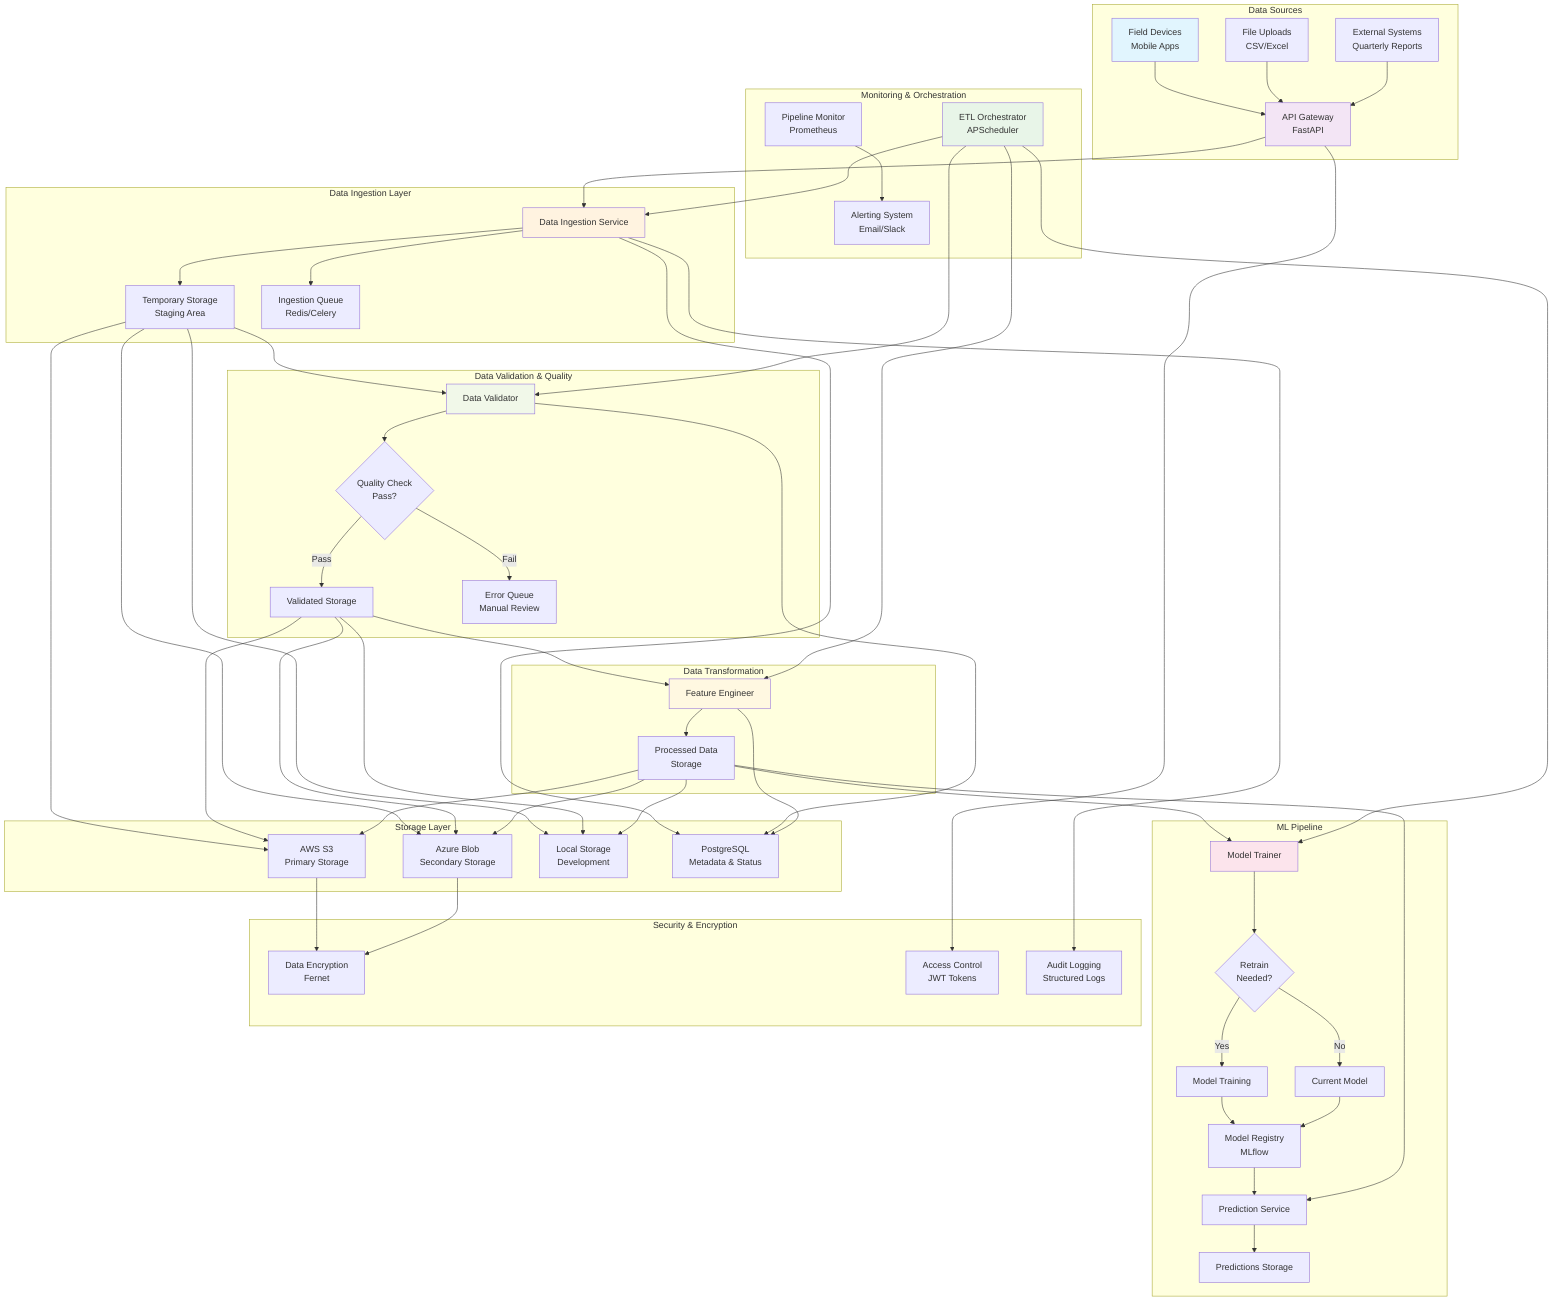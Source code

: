 graph TB
    subgraph "Data Sources"
        A[Field Devices<br/>Mobile Apps] --> B[API Gateway<br/>FastAPI]
        C[File Uploads<br/>CSV/Excel] --> B
        D[External Systems<br/>Quarterly Reports] --> B
    end

    subgraph "Data Ingestion Layer"
        B --> E[Data Ingestion Service]
        E --> F[Temporary Storage<br/>Staging Area]
        E --> G[Ingestion Queue<br/>Redis/Celery]
    end

    subgraph "Data Validation & Quality"
        F --> H[Data Validator]
        H --> I{Quality Check<br/>Pass?}
        I -->|Pass| J[Validated Storage]
        I -->|Fail| K[Error Queue<br/>Manual Review]
    end

    subgraph "Data Transformation"
        J --> L[Feature Engineer]
        L --> M[Processed Data<br/>Storage]
    end

    subgraph "Storage Layer"
        N[AWS S3<br/>Primary Storage]
        O[Azure Blob<br/>Secondary Storage]
        P[Local Storage<br/>Development]
        Q[PostgreSQL<br/>Metadata & Status]
        
        F --> N
        J --> N
        M --> N
        F --> O
        J --> O
        M --> O
        F --> P
        J --> P
        M --> P
        
        E --> Q
        H --> Q
        L --> Q
    end

    subgraph "ML Pipeline"
        M --> R[Model Trainer]
        R --> S{Retrain<br/>Needed?}
        S -->|Yes| T[Model Training]
        S -->|No| U[Current Model]
        T --> V[Model Registry<br/>MLflow]
        U --> V
        V --> W[Prediction Service]
        M --> W
        W --> X[Predictions Storage]
    end

    subgraph "Monitoring & Orchestration"
        Y[ETL Orchestrator<br/>APScheduler]
        Z[Pipeline Monitor<br/>Prometheus]
        AA[Alerting System<br/>Email/Slack]
        
        Y --> E
        Y --> H
        Y --> L
        Y --> R
        Z --> AA
    end

    subgraph "Security & Encryption"
        BB[Data Encryption<br/>Fernet]
        CC[Access Control<br/>JWT Tokens]
        DD[Audit Logging<br/>Structured Logs]
        
        N --> BB
        O --> BB
        B --> CC
        E --> DD
    end

    style A fill:#e1f5fe
    style B fill:#f3e5f5
    style E fill:#fff3e0
    style H fill:#f1f8e9
    style L fill:#fff8e1
    style R fill:#fce4ec
    style Y fill:#e8f5e8